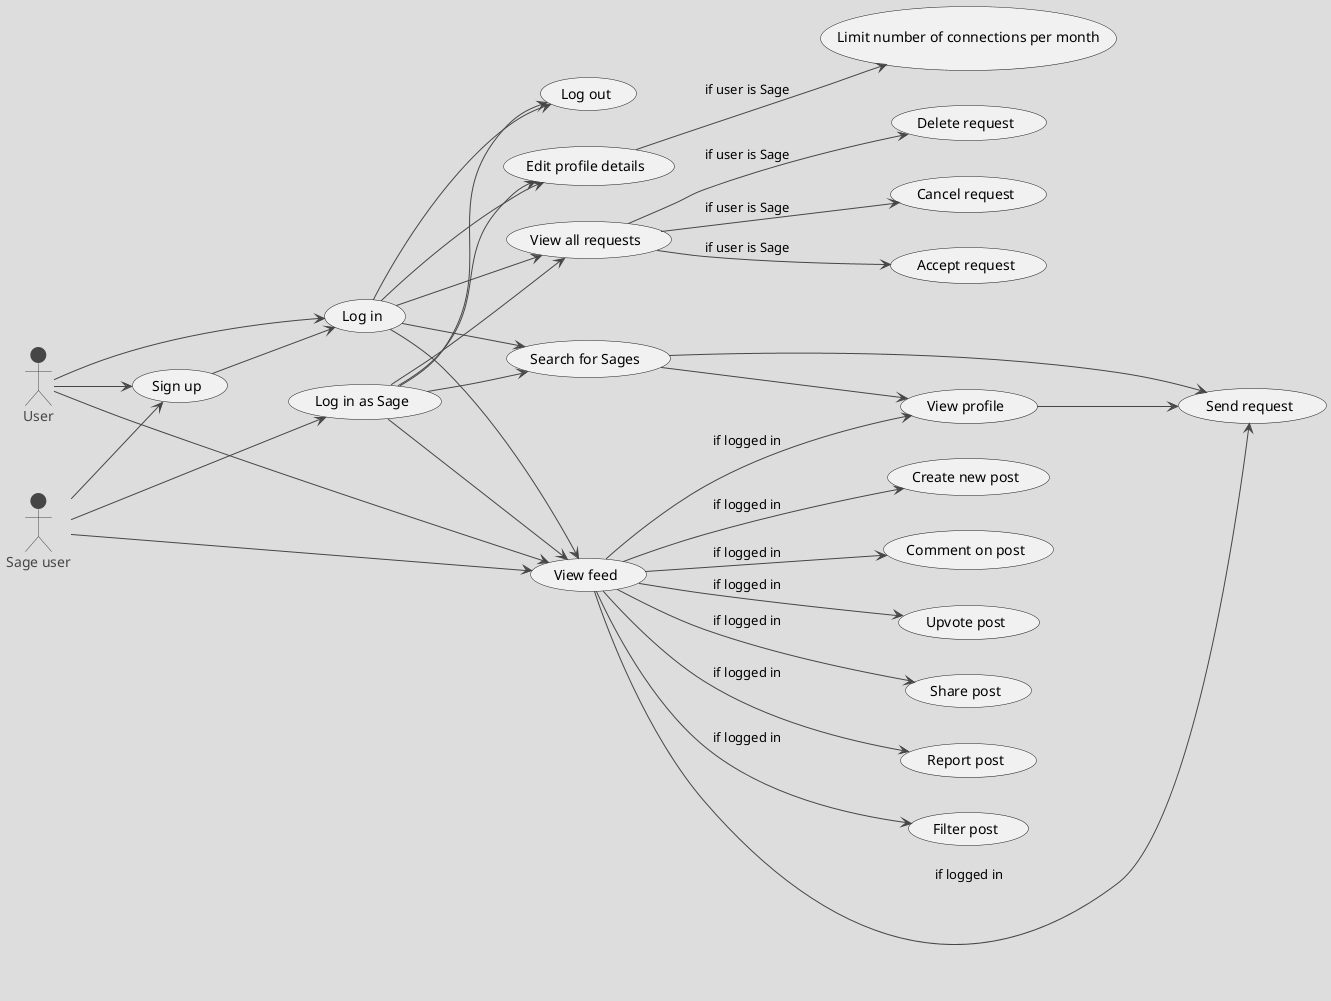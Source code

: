 @startuml sage_use_cases
!theme toy
left to right direction
actor :User: as publicUser
actor :Sage user: as sage

"Sign up" as (signup)
"Log in" as (login)
"Log in as Sage" as (loginAsSage)
"Log out" as (logout)
"Send request" as (sendReq)
"Cancel request" as (cancelReq)
"Accept request" as (acceptReq)
"Delete request" as (deleteReq)
"Edit profile details" as (editProfile)
"Limit number of connections per month" as (limitConnections)
"View profile" as (viewProfile)
"Search for Sages" as (search)
"View feed" as (viewFeed)
"Create new post" as (createPost)
"Comment on post" as (comment)
"Upvote post" as (upvotePost)
"Share post" as (sharePost)
"Report post" as (reportPost)
"Filter post" as (filterPost)
"View all requests" as (viewReqs)

(signup) --> (login)
(login) --> (logout)
(loginAsSage) --> (logout)


publicUser --> (signup)
publicUser --> (login)
publicUser --> (viewFeed)

sage --> (signup)
sage --> (loginAsSage)
sage --> (viewFeed)

(login) --> (editProfile)
(login) --> (search)
(login) --> (viewFeed)
(login) --> (viewReqs)

(loginAsSage) --> (editProfile)
(loginAsSage) --> (search)
(loginAsSage) --> (viewFeed)
(loginAsSage) --> (viewReqs)
(viewReqs) --> (acceptReq)      : "if user is Sage"
(viewReqs) --> (deleteReq)      : "if user is Sage"
(editProfile) --> (limitConnections) : "if user is Sage"


(search) --> (viewProfile)
(viewFeed) --> (viewProfile) : "if logged in"
(viewFeed) --> (createPost) : "if logged in"
(viewFeed) --> (comment) : "if logged in"
(viewFeed) --> (upvotePost) : "if logged in"
(viewFeed) --> (sharePost) : "if logged in"
(viewFeed) --> (reportPost) : "if logged in"
(viewFeed) --> (filterPost) : "if logged in"
(viewFeed) --> (sendReq) : "if logged in"
(viewProfile) --> (sendReq)
(search) --> (sendReq)
(viewReqs) --> (cancelReq) : "if user is Sage"




@enduml
